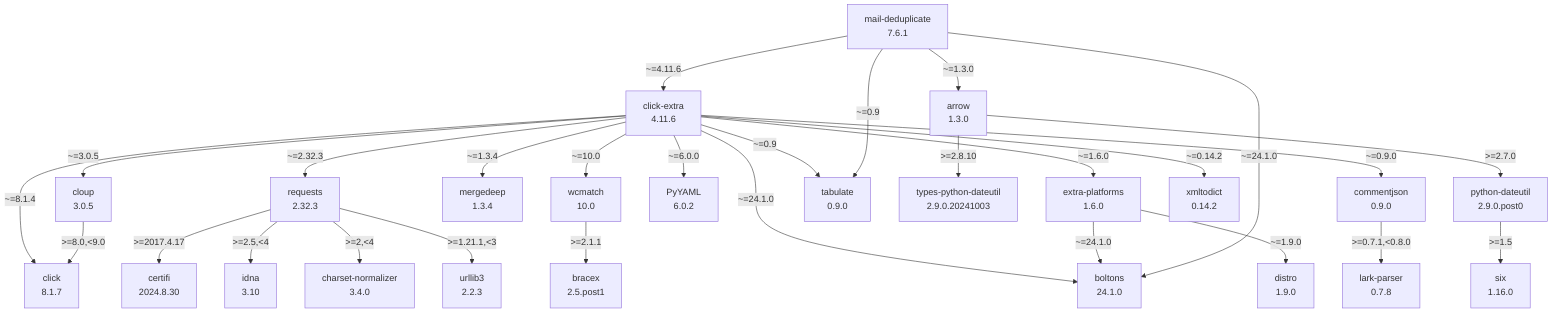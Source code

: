 flowchart TD
    classDef missing stroke-dasharray: 5
    arrow["arrow\n1.3.0"]
    boltons["boltons\n24.1.0"]
    bracex["bracex\n2.5.post1"]
    certifi["certifi\n2024.8.30"]
    charset-normalizer["charset-normalizer\n3.4.0"]
    click-extra["click-extra\n4.11.6"]
    click_0["click\n8.1.7"]
    cloup["cloup\n3.0.5"]
    commentjson["commentjson\n0.9.0"]
    distro["distro\n1.9.0"]
    extra-platforms["extra-platforms\n1.6.0"]
    idna["idna\n3.10"]
    lark-parser["lark-parser\n0.7.8"]
    mail-deduplicate["mail-deduplicate\n7.6.1"]
    mergedeep["mergedeep\n1.3.4"]
    python-dateutil["python-dateutil\n2.9.0.post0"]
    pyyaml["PyYAML\n6.0.2"]
    requests["requests\n2.32.3"]
    six["six\n1.16.0"]
    tabulate["tabulate\n0.9.0"]
    types-python-dateutil["types-python-dateutil\n2.9.0.20241003"]
    urllib3["urllib3\n2.2.3"]
    wcmatch["wcmatch\n10.0"]
    xmltodict["xmltodict\n0.14.2"]
    arrow -- ">=2.7.0" --> python-dateutil
    arrow -- ">=2.8.10" --> types-python-dateutil
    click-extra -- "~=0.14.2" --> xmltodict
    click-extra -- "~=0.9" --> tabulate
    click-extra -- "~=0.9.0" --> commentjson
    click-extra -- "~=1.3.4" --> mergedeep
    click-extra -- "~=1.6.0" --> extra-platforms
    click-extra -- "~=10.0" --> wcmatch
    click-extra -- "~=2.32.3" --> requests
    click-extra -- "~=24.1.0" --> boltons
    click-extra -- "~=3.0.5" --> cloup
    click-extra -- "~=6.0.0" --> pyyaml
    click-extra -- "~=8.1.4" --> click_0
    cloup -- ">=8.0,<9.0" --> click_0
    commentjson -- ">=0.7.1,<0.8.0" --> lark-parser
    extra-platforms -- "~=1.9.0" --> distro
    extra-platforms -- "~=24.1.0" --> boltons
    mail-deduplicate -- "~=0.9" --> tabulate
    mail-deduplicate -- "~=1.3.0" --> arrow
    mail-deduplicate -- "~=24.1.0" --> boltons
    mail-deduplicate -- "~=4.11.6" --> click-extra
    python-dateutil -- ">=1.5" --> six
    requests -- ">=1.21.1,<3" --> urllib3
    requests -- ">=2,<4" --> charset-normalizer
    requests -- ">=2.5,<4" --> idna
    requests -- ">=2017.4.17" --> certifi
    wcmatch -- ">=2.1.1" --> bracex